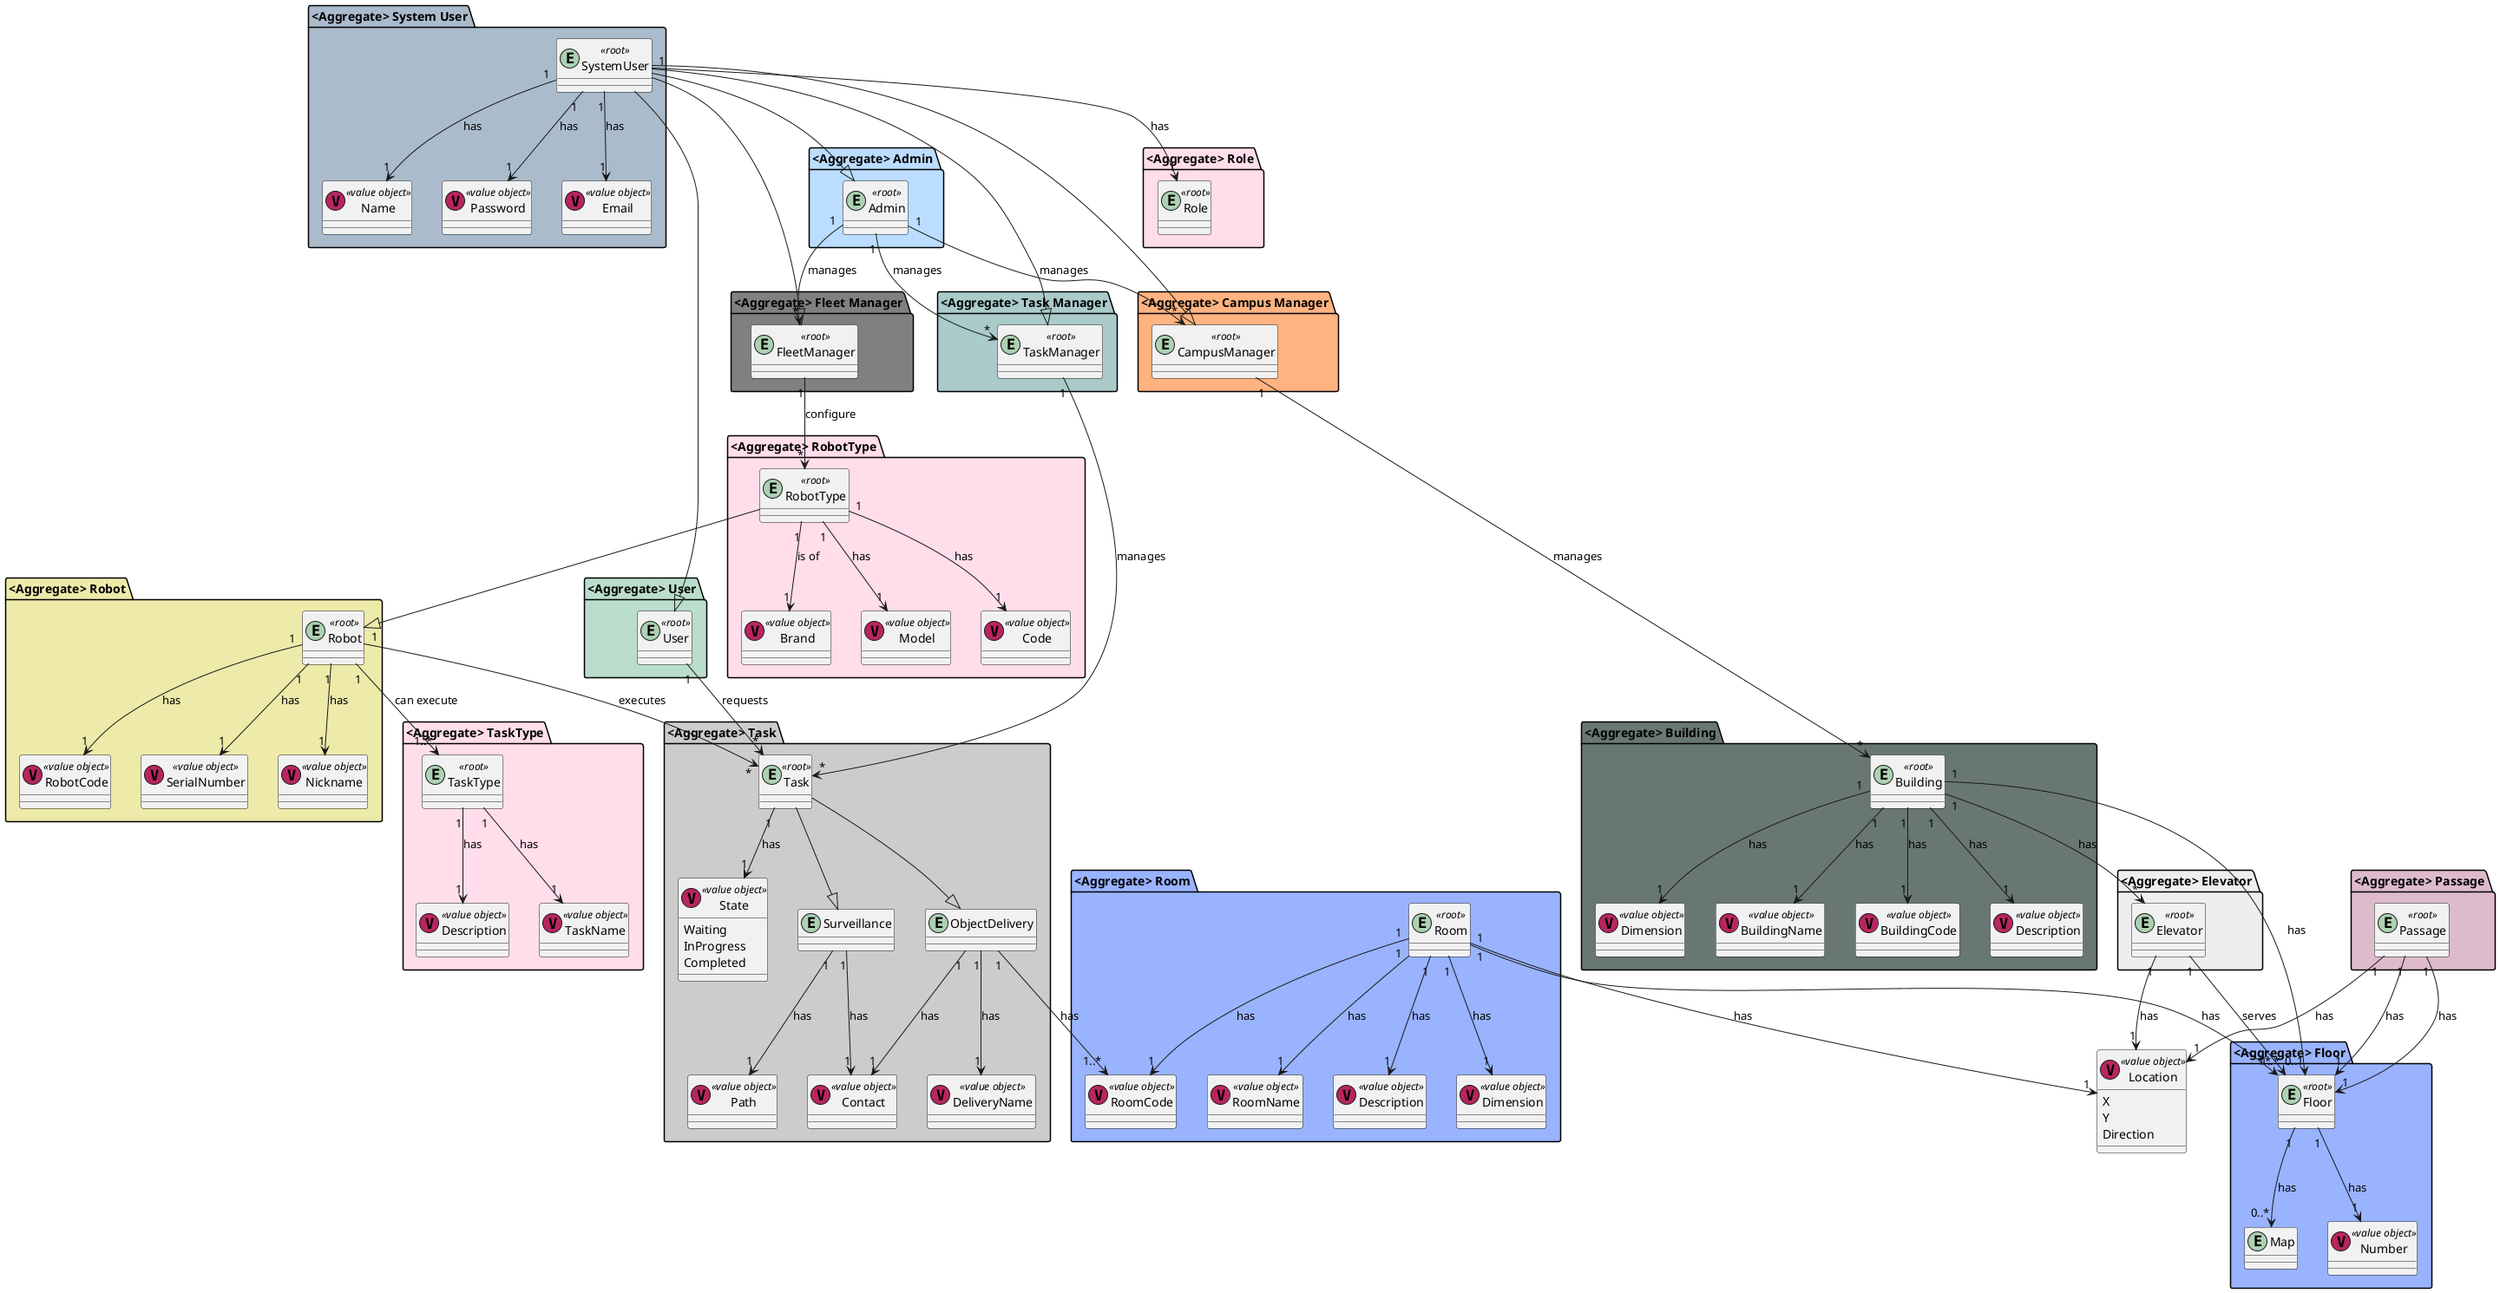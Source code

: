 @startuml
package "<Aggregate> System User" #aabbcc{
    entity SystemUser <<root>> {}
    class Name <<(V,#B8255F)value object>>
    class Password <<(V,#B8255F)value object>>
    class Email <<(V,#B8255F)value object>>

    SystemUser "1" --> "1" Name : has
    SystemUser "1" --> "1" Password : has
    SystemUser "1" --> "1" Email : has
}

package "<Aggregate> User" #bbddcc{
    entity User <<root>> {}
}

package "<Aggregate> Admin" #bbddff{
    entity Admin <<root>> {}
}

package "<Aggregate> Task Manager" #aacbca {
    entity TaskManager <<root>> {}
}

package "<Aggregate> Fleet Manager" #808080 {
    entity FleetManager <<root>> {}
}

package "<Aggregate> Campus Manager" #ffb380 {
    entity CampusManager <<root>> {}
}

package "<Aggregate> Building" #697774{
    entity Building <<root>> {}
    class BuildingName <<(V,#B8255F)value object>>
    class BuildingCode <<(V,#B8255F)value object>>
    class Description <<(V,#B8255F)value object>>
    class Dimension <<(V,#B8255F)value object>>

    Building "1" --> "1" BuildingName : has
    Building "1" --> "1" Description : has
    Building "1" --> "1" BuildingCode : has
    Building "1" --> "1" Dimension : has
}

package "<Aggregate> Floor" #99b3ff {
    entity Floor <<root>> {}
    entity Map
    class Number <<(V,#B8255F)value object>>

    Floor "1" --> "1" Number : has
}

package "<Aggregate> Room" #99b3ff {
    entity Room <<root>> {}
    class RoomCode <<(V,#B8255F)value object>>
    class RoomName <<(V,#B8255F)value object>>
    class Description <<(V,#B8255F)value object>>
    class Dimension <<(V,#B8255F)value object>>

    Room "1" --> "1" RoomCode : has
    Room "1" --> "1" RoomName : has
    Room "1" --> "1" Description : has
    Room "1" --> "1" Dimension : has
}

package "<Aggregate> Passage" #ddbbcc {
    entity Passage <<root>> {}
}

package "<Aggregate> Robot" #eeeaaa {
    entity Robot <<root>> {}

    class SerialNumber <<(V,#B8255F)value object>>
    class Nickname <<(V,#B8255F)value object>>
    class RobotCode <<(V,#B8255F)value object>>

    Robot "1" --> "1" SerialNumber : has
    Robot "1" --> "1" Nickname : has
    Robot "1" --> "1" RobotCode : has
}

package "<Aggregate> Task" #cccccc {
    entity Task <<root>> {}
    entity Surveillance
    entity ObjectDelivery
    class State <<(V,#B8255F)value object>> {
        Waiting
        InProgress
        Completed
    }
    class Path <<(V,#B8255F)value object>>
    class Contact <<(V,#B8255F)value object>>
    class DeliveryName <<(V,#B8255F)value object>>

    Task --|> Surveillance
    Task --|> ObjectDelivery
    Task "1" --> "1" State : has
    Surveillance "1" --> "1" Path : has
    Surveillance "1" --> "1" Contact : has
    ObjectDelivery "1" --> "1" DeliveryName : has
    ObjectDelivery "1" --> "1" Contact : has
}

package "<Aggregate> Elevator" #eeeeee {
  entity Elevator <<root>> {}

}

package "<Aggregate> RobotType" #ffddeb {
  entity RobotType <<root>> {}
  class Code <<(V,#B8255F)value object>>
  class Brand <<(V,#B8255F)value object>>
  class Model <<(V,#B8255F)value object>>

  RobotType "1" --> "1" Brand : is of
  RobotType "1" --> "1" Model : has
  RobotType "1" --> "1" Code : has
}

package "<Aggregate> Role" #ffddeb {
  entity Role <<root>> {}
}

package "<Aggregate> TaskType" #ffddeb {
  entity TaskType <<root>> {}
  class TaskName <<(V,#B8255F)value object>>
  class Description <<(V,#B8255F)value object>>

  TaskType "1" --> "1" TaskName : has
  TaskType "1" --> "1" Description : has
}

class Location <<(V,#B8255F)value object>> {
  X
  Y
  Direction
}


Passage "1" --> "1" Location : has
Elevator "1" --> "1" Location : has
Elevator "1" --> "1..*" Floor : serves
Room "1" --> "1" Location : has

SystemUser --|> User
SystemUser --|> Admin
SystemUser --|> TaskManager
SystemUser --|> CampusManager
SystemUser --|> FleetManager
SystemUser "1" --> "1" Role : has

Admin "1" --> "*" TaskManager : manages
Admin "1" --> "*" CampusManager : manages
Admin "1" --> "*" FleetManager : manages


Building "1" --> "0..1" Floor : has
Building "1" --> "*" Elevator : has
Passage "1" --> "1" Floor : has
Passage "1" --> "1" Floor : has

Floor "1" --> "0..*" Map : has


Room "1" --> "1*" Floor : has

TaskManager "1" --> "*" Task : manages


User "1" --> "*" Task : requests


FleetManager "1" --> "*" RobotType : configure

CampusManager "1" --> "*" Building : manages

ObjectDelivery "1" --> "1..*" RoomCode : has

RobotType --|> Robot

Robot "1" --> "*" Task : executes
Robot "1" --> "1..*" TaskType : can execute


@enduml